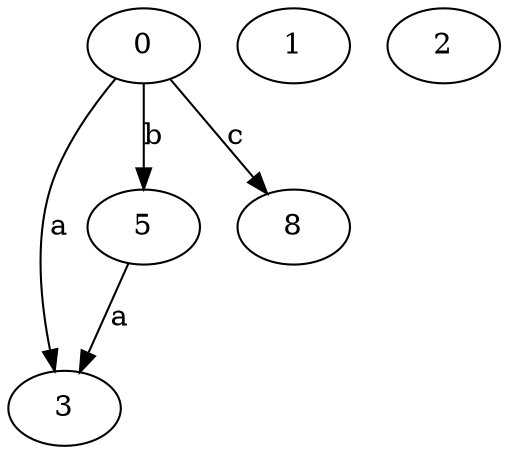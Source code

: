 strict digraph  {
0;
1;
2;
3;
5;
8;
0 -> 3  [label=a];
0 -> 5  [label=b];
0 -> 8  [label=c];
5 -> 3  [label=a];
}
